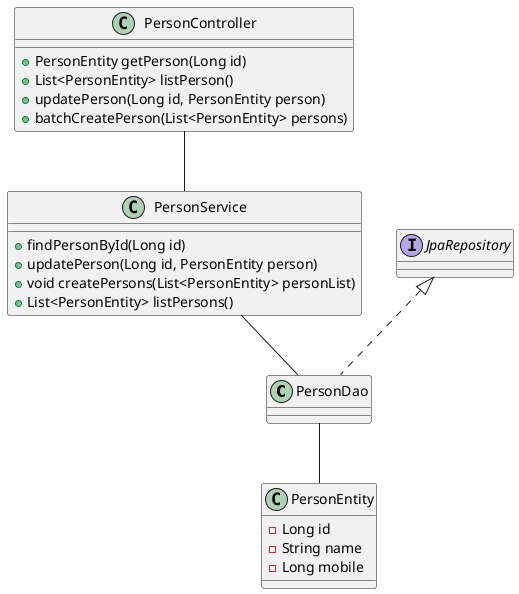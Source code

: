 @startuml
PersonDao .up.|> JpaRepository
PersonService -- PersonDao
PersonService -up- PersonController
PersonDao -down- PersonEntity

class PersonDao
interface JpaRepository
class PersonEntity {
  - Long id
  - String name
  - Long mobile
}
class PersonController{
  + PersonEntity getPerson(Long id)
  + List<PersonEntity> listPerson()
  + updatePerson(Long id, PersonEntity person)
  + batchCreatePerson(List<PersonEntity> persons)
}

class PersonService {

+ findPersonById(Long id)
+ updatePerson(Long id, PersonEntity person)
+ void createPersons(List<PersonEntity> personList)
+ List<PersonEntity> listPersons()
}
@enduml